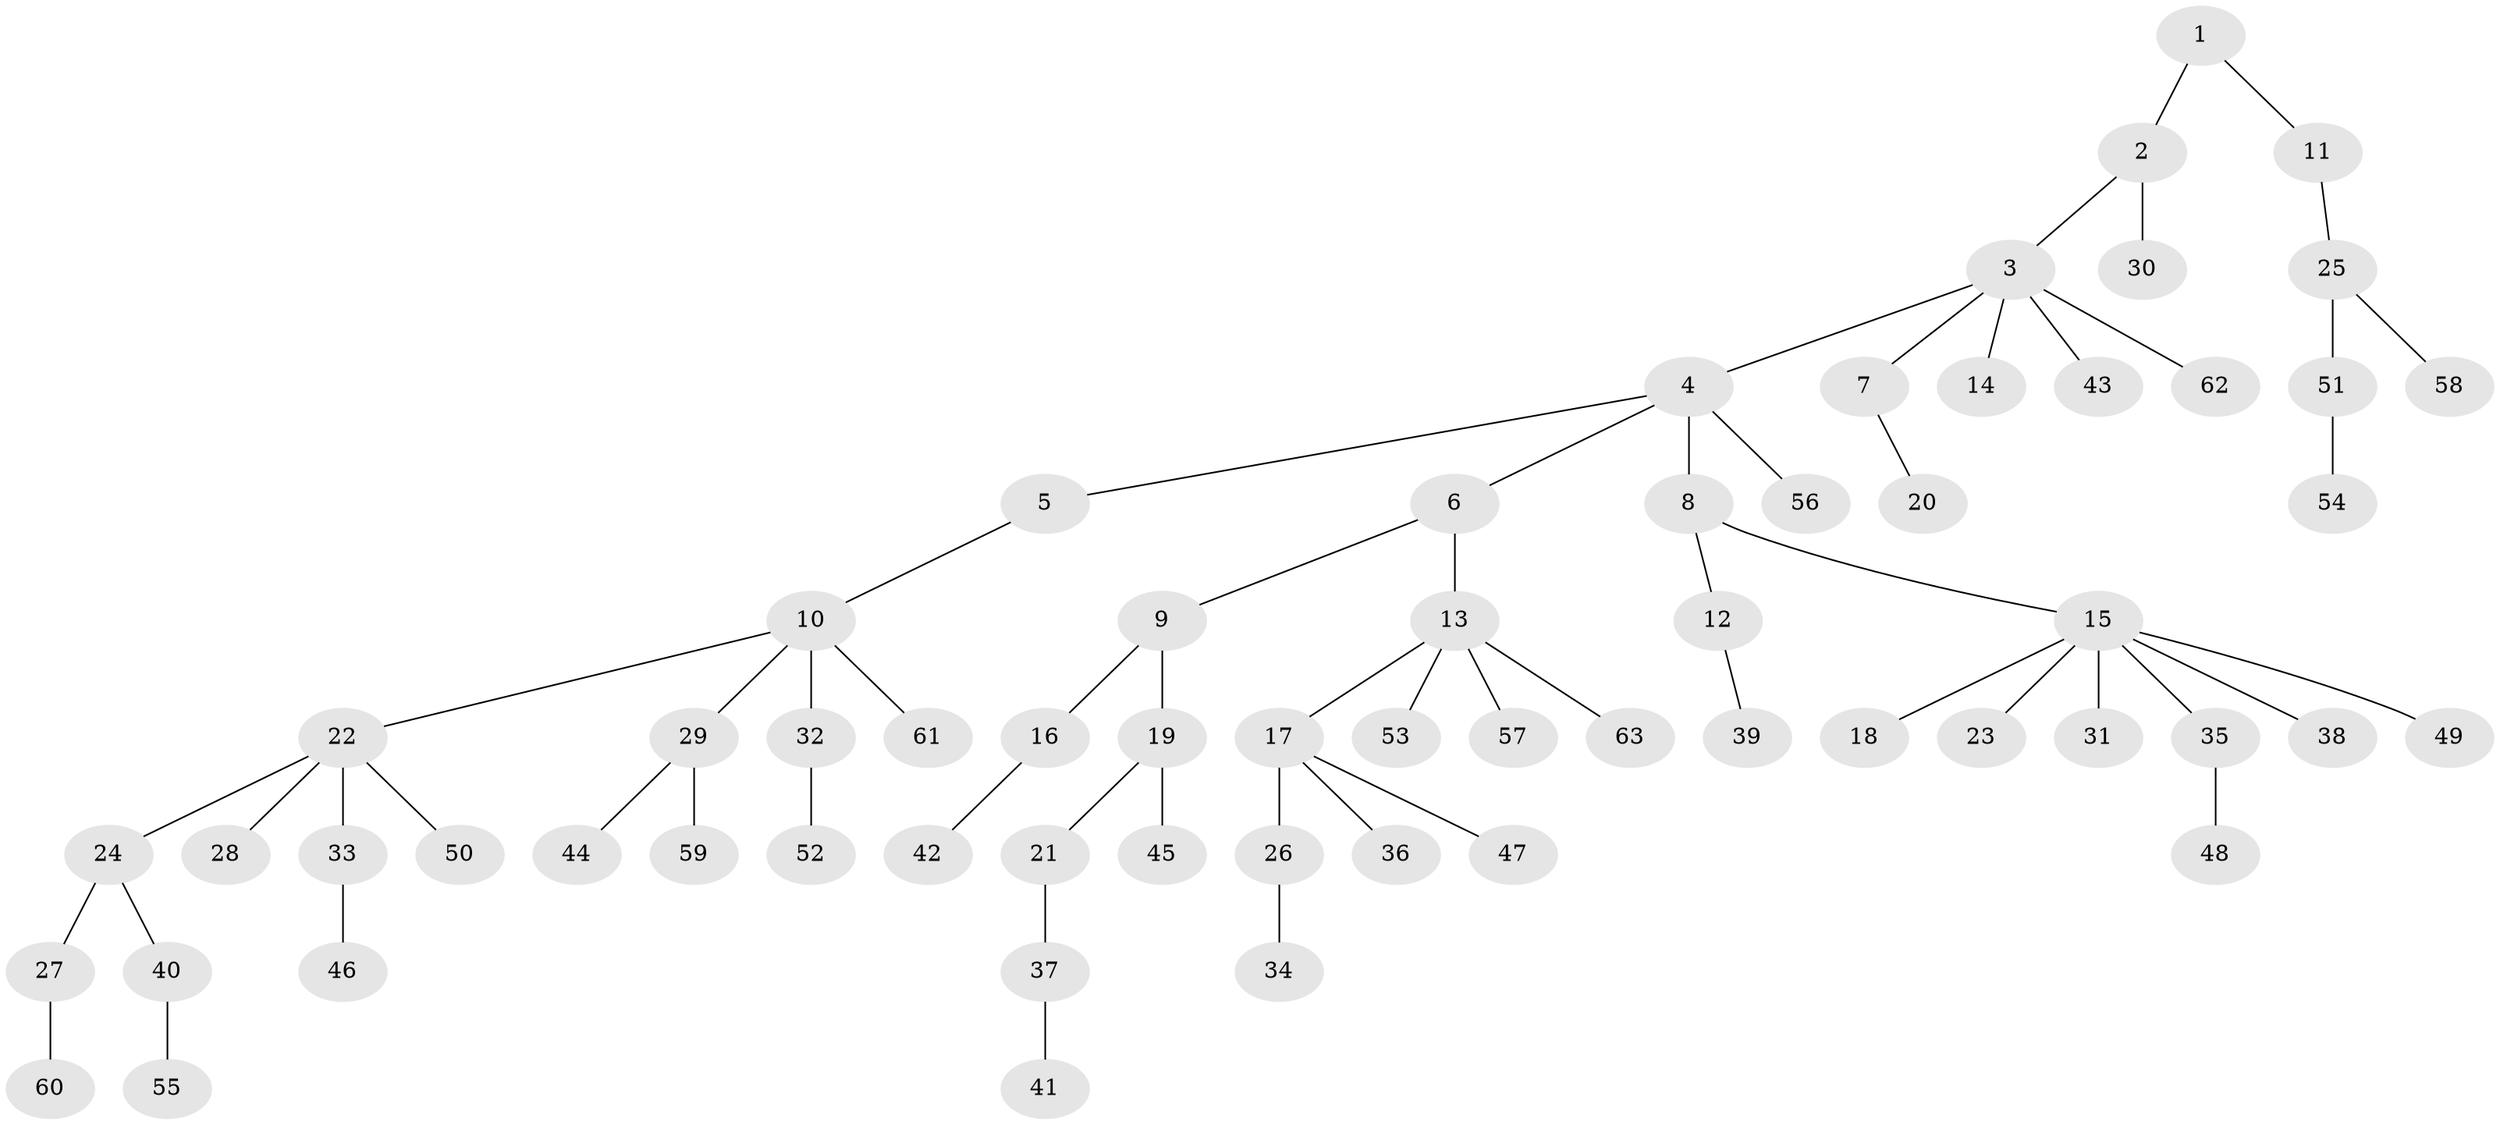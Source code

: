 // Generated by graph-tools (version 1.1) at 2025/15/03/09/25 04:15:30]
// undirected, 63 vertices, 62 edges
graph export_dot {
graph [start="1"]
  node [color=gray90,style=filled];
  1;
  2;
  3;
  4;
  5;
  6;
  7;
  8;
  9;
  10;
  11;
  12;
  13;
  14;
  15;
  16;
  17;
  18;
  19;
  20;
  21;
  22;
  23;
  24;
  25;
  26;
  27;
  28;
  29;
  30;
  31;
  32;
  33;
  34;
  35;
  36;
  37;
  38;
  39;
  40;
  41;
  42;
  43;
  44;
  45;
  46;
  47;
  48;
  49;
  50;
  51;
  52;
  53;
  54;
  55;
  56;
  57;
  58;
  59;
  60;
  61;
  62;
  63;
  1 -- 2;
  1 -- 11;
  2 -- 3;
  2 -- 30;
  3 -- 4;
  3 -- 7;
  3 -- 14;
  3 -- 43;
  3 -- 62;
  4 -- 5;
  4 -- 6;
  4 -- 8;
  4 -- 56;
  5 -- 10;
  6 -- 9;
  6 -- 13;
  7 -- 20;
  8 -- 12;
  8 -- 15;
  9 -- 16;
  9 -- 19;
  10 -- 22;
  10 -- 29;
  10 -- 32;
  10 -- 61;
  11 -- 25;
  12 -- 39;
  13 -- 17;
  13 -- 53;
  13 -- 57;
  13 -- 63;
  15 -- 18;
  15 -- 23;
  15 -- 31;
  15 -- 35;
  15 -- 38;
  15 -- 49;
  16 -- 42;
  17 -- 26;
  17 -- 36;
  17 -- 47;
  19 -- 21;
  19 -- 45;
  21 -- 37;
  22 -- 24;
  22 -- 28;
  22 -- 33;
  22 -- 50;
  24 -- 27;
  24 -- 40;
  25 -- 51;
  25 -- 58;
  26 -- 34;
  27 -- 60;
  29 -- 44;
  29 -- 59;
  32 -- 52;
  33 -- 46;
  35 -- 48;
  37 -- 41;
  40 -- 55;
  51 -- 54;
}
